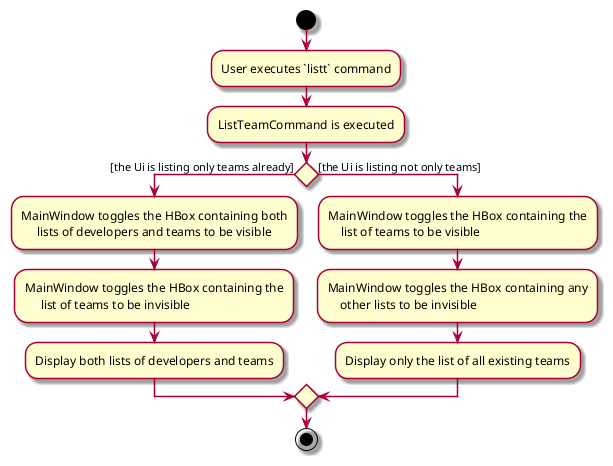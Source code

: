 @startuml
skin rose

start
:User executes `listt` command;
:ListTeamCommand is executed;
if() then ([the Ui is listing only teams already])
    :MainWindow toggles the HBox containing both
         lists of developers and teams to be visible;
    :MainWindow toggles the HBox containing the
         list of teams to be invisible;
    :Display both lists of developers and teams;
else([the Ui is listing not only teams])
    :MainWindow toggles the HBox containing the
        list of teams to be visible;
    :MainWindow toggles the HBox containing any
        other lists to be invisible;
    :Display only the list of all existing teams;
endif
stop

@enduml
